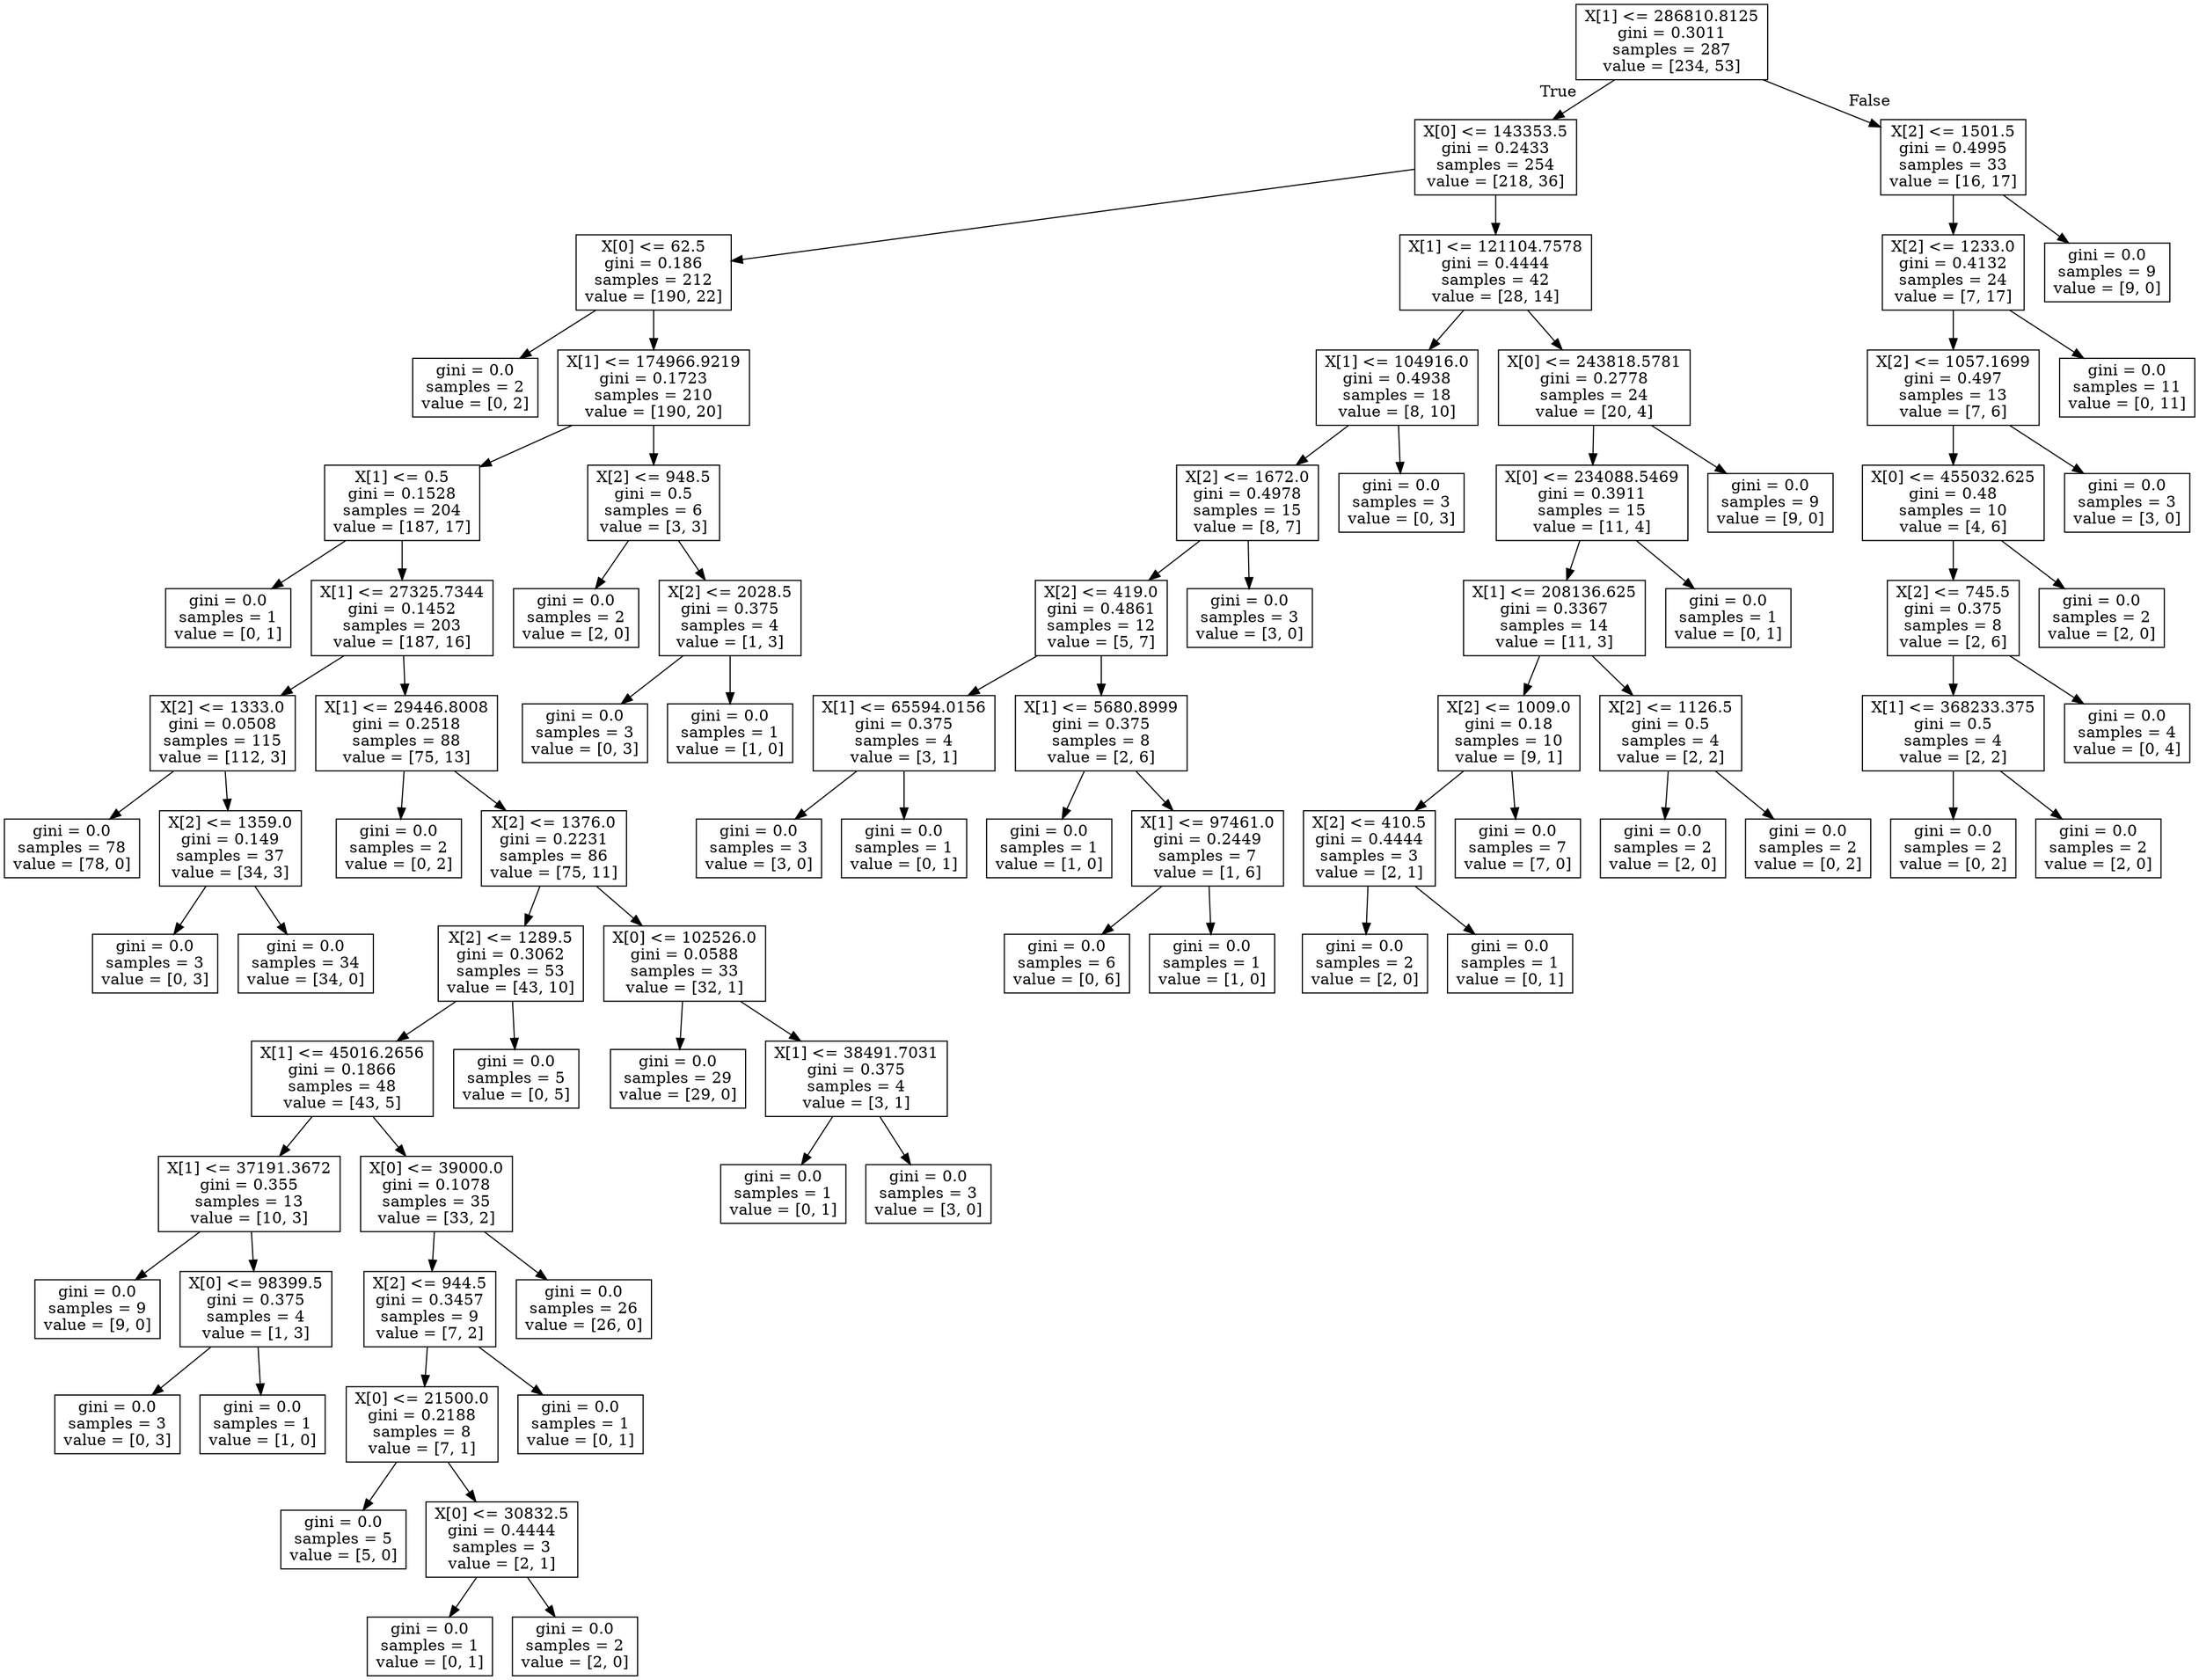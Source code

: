 digraph Tree {
node [shape=box] ;
0 [label="X[1] <= 286810.8125\ngini = 0.3011\nsamples = 287\nvalue = [234, 53]"] ;
1 [label="X[0] <= 143353.5\ngini = 0.2433\nsamples = 254\nvalue = [218, 36]"] ;
0 -> 1 [labeldistance=2.5, labelangle=45, headlabel="True"] ;
2 [label="X[0] <= 62.5\ngini = 0.186\nsamples = 212\nvalue = [190, 22]"] ;
1 -> 2 ;
3 [label="gini = 0.0\nsamples = 2\nvalue = [0, 2]"] ;
2 -> 3 ;
4 [label="X[1] <= 174966.9219\ngini = 0.1723\nsamples = 210\nvalue = [190, 20]"] ;
2 -> 4 ;
5 [label="X[1] <= 0.5\ngini = 0.1528\nsamples = 204\nvalue = [187, 17]"] ;
4 -> 5 ;
6 [label="gini = 0.0\nsamples = 1\nvalue = [0, 1]"] ;
5 -> 6 ;
7 [label="X[1] <= 27325.7344\ngini = 0.1452\nsamples = 203\nvalue = [187, 16]"] ;
5 -> 7 ;
8 [label="X[2] <= 1333.0\ngini = 0.0508\nsamples = 115\nvalue = [112, 3]"] ;
7 -> 8 ;
9 [label="gini = 0.0\nsamples = 78\nvalue = [78, 0]"] ;
8 -> 9 ;
10 [label="X[2] <= 1359.0\ngini = 0.149\nsamples = 37\nvalue = [34, 3]"] ;
8 -> 10 ;
11 [label="gini = 0.0\nsamples = 3\nvalue = [0, 3]"] ;
10 -> 11 ;
12 [label="gini = 0.0\nsamples = 34\nvalue = [34, 0]"] ;
10 -> 12 ;
13 [label="X[1] <= 29446.8008\ngini = 0.2518\nsamples = 88\nvalue = [75, 13]"] ;
7 -> 13 ;
14 [label="gini = 0.0\nsamples = 2\nvalue = [0, 2]"] ;
13 -> 14 ;
15 [label="X[2] <= 1376.0\ngini = 0.2231\nsamples = 86\nvalue = [75, 11]"] ;
13 -> 15 ;
16 [label="X[2] <= 1289.5\ngini = 0.3062\nsamples = 53\nvalue = [43, 10]"] ;
15 -> 16 ;
17 [label="X[1] <= 45016.2656\ngini = 0.1866\nsamples = 48\nvalue = [43, 5]"] ;
16 -> 17 ;
18 [label="X[1] <= 37191.3672\ngini = 0.355\nsamples = 13\nvalue = [10, 3]"] ;
17 -> 18 ;
19 [label="gini = 0.0\nsamples = 9\nvalue = [9, 0]"] ;
18 -> 19 ;
20 [label="X[0] <= 98399.5\ngini = 0.375\nsamples = 4\nvalue = [1, 3]"] ;
18 -> 20 ;
21 [label="gini = 0.0\nsamples = 3\nvalue = [0, 3]"] ;
20 -> 21 ;
22 [label="gini = 0.0\nsamples = 1\nvalue = [1, 0]"] ;
20 -> 22 ;
23 [label="X[0] <= 39000.0\ngini = 0.1078\nsamples = 35\nvalue = [33, 2]"] ;
17 -> 23 ;
24 [label="X[2] <= 944.5\ngini = 0.3457\nsamples = 9\nvalue = [7, 2]"] ;
23 -> 24 ;
25 [label="X[0] <= 21500.0\ngini = 0.2188\nsamples = 8\nvalue = [7, 1]"] ;
24 -> 25 ;
26 [label="gini = 0.0\nsamples = 5\nvalue = [5, 0]"] ;
25 -> 26 ;
27 [label="X[0] <= 30832.5\ngini = 0.4444\nsamples = 3\nvalue = [2, 1]"] ;
25 -> 27 ;
28 [label="gini = 0.0\nsamples = 1\nvalue = [0, 1]"] ;
27 -> 28 ;
29 [label="gini = 0.0\nsamples = 2\nvalue = [2, 0]"] ;
27 -> 29 ;
30 [label="gini = 0.0\nsamples = 1\nvalue = [0, 1]"] ;
24 -> 30 ;
31 [label="gini = 0.0\nsamples = 26\nvalue = [26, 0]"] ;
23 -> 31 ;
32 [label="gini = 0.0\nsamples = 5\nvalue = [0, 5]"] ;
16 -> 32 ;
33 [label="X[0] <= 102526.0\ngini = 0.0588\nsamples = 33\nvalue = [32, 1]"] ;
15 -> 33 ;
34 [label="gini = 0.0\nsamples = 29\nvalue = [29, 0]"] ;
33 -> 34 ;
35 [label="X[1] <= 38491.7031\ngini = 0.375\nsamples = 4\nvalue = [3, 1]"] ;
33 -> 35 ;
36 [label="gini = 0.0\nsamples = 1\nvalue = [0, 1]"] ;
35 -> 36 ;
37 [label="gini = 0.0\nsamples = 3\nvalue = [3, 0]"] ;
35 -> 37 ;
38 [label="X[2] <= 948.5\ngini = 0.5\nsamples = 6\nvalue = [3, 3]"] ;
4 -> 38 ;
39 [label="gini = 0.0\nsamples = 2\nvalue = [2, 0]"] ;
38 -> 39 ;
40 [label="X[2] <= 2028.5\ngini = 0.375\nsamples = 4\nvalue = [1, 3]"] ;
38 -> 40 ;
41 [label="gini = 0.0\nsamples = 3\nvalue = [0, 3]"] ;
40 -> 41 ;
42 [label="gini = 0.0\nsamples = 1\nvalue = [1, 0]"] ;
40 -> 42 ;
43 [label="X[1] <= 121104.7578\ngini = 0.4444\nsamples = 42\nvalue = [28, 14]"] ;
1 -> 43 ;
44 [label="X[1] <= 104916.0\ngini = 0.4938\nsamples = 18\nvalue = [8, 10]"] ;
43 -> 44 ;
45 [label="X[2] <= 1672.0\ngini = 0.4978\nsamples = 15\nvalue = [8, 7]"] ;
44 -> 45 ;
46 [label="X[2] <= 419.0\ngini = 0.4861\nsamples = 12\nvalue = [5, 7]"] ;
45 -> 46 ;
47 [label="X[1] <= 65594.0156\ngini = 0.375\nsamples = 4\nvalue = [3, 1]"] ;
46 -> 47 ;
48 [label="gini = 0.0\nsamples = 3\nvalue = [3, 0]"] ;
47 -> 48 ;
49 [label="gini = 0.0\nsamples = 1\nvalue = [0, 1]"] ;
47 -> 49 ;
50 [label="X[1] <= 5680.8999\ngini = 0.375\nsamples = 8\nvalue = [2, 6]"] ;
46 -> 50 ;
51 [label="gini = 0.0\nsamples = 1\nvalue = [1, 0]"] ;
50 -> 51 ;
52 [label="X[1] <= 97461.0\ngini = 0.2449\nsamples = 7\nvalue = [1, 6]"] ;
50 -> 52 ;
53 [label="gini = 0.0\nsamples = 6\nvalue = [0, 6]"] ;
52 -> 53 ;
54 [label="gini = 0.0\nsamples = 1\nvalue = [1, 0]"] ;
52 -> 54 ;
55 [label="gini = 0.0\nsamples = 3\nvalue = [3, 0]"] ;
45 -> 55 ;
56 [label="gini = 0.0\nsamples = 3\nvalue = [0, 3]"] ;
44 -> 56 ;
57 [label="X[0] <= 243818.5781\ngini = 0.2778\nsamples = 24\nvalue = [20, 4]"] ;
43 -> 57 ;
58 [label="X[0] <= 234088.5469\ngini = 0.3911\nsamples = 15\nvalue = [11, 4]"] ;
57 -> 58 ;
59 [label="X[1] <= 208136.625\ngini = 0.3367\nsamples = 14\nvalue = [11, 3]"] ;
58 -> 59 ;
60 [label="X[2] <= 1009.0\ngini = 0.18\nsamples = 10\nvalue = [9, 1]"] ;
59 -> 60 ;
61 [label="X[2] <= 410.5\ngini = 0.4444\nsamples = 3\nvalue = [2, 1]"] ;
60 -> 61 ;
62 [label="gini = 0.0\nsamples = 2\nvalue = [2, 0]"] ;
61 -> 62 ;
63 [label="gini = 0.0\nsamples = 1\nvalue = [0, 1]"] ;
61 -> 63 ;
64 [label="gini = 0.0\nsamples = 7\nvalue = [7, 0]"] ;
60 -> 64 ;
65 [label="X[2] <= 1126.5\ngini = 0.5\nsamples = 4\nvalue = [2, 2]"] ;
59 -> 65 ;
66 [label="gini = 0.0\nsamples = 2\nvalue = [2, 0]"] ;
65 -> 66 ;
67 [label="gini = 0.0\nsamples = 2\nvalue = [0, 2]"] ;
65 -> 67 ;
68 [label="gini = 0.0\nsamples = 1\nvalue = [0, 1]"] ;
58 -> 68 ;
69 [label="gini = 0.0\nsamples = 9\nvalue = [9, 0]"] ;
57 -> 69 ;
70 [label="X[2] <= 1501.5\ngini = 0.4995\nsamples = 33\nvalue = [16, 17]"] ;
0 -> 70 [labeldistance=2.5, labelangle=-45, headlabel="False"] ;
71 [label="X[2] <= 1233.0\ngini = 0.4132\nsamples = 24\nvalue = [7, 17]"] ;
70 -> 71 ;
72 [label="X[2] <= 1057.1699\ngini = 0.497\nsamples = 13\nvalue = [7, 6]"] ;
71 -> 72 ;
73 [label="X[0] <= 455032.625\ngini = 0.48\nsamples = 10\nvalue = [4, 6]"] ;
72 -> 73 ;
74 [label="X[2] <= 745.5\ngini = 0.375\nsamples = 8\nvalue = [2, 6]"] ;
73 -> 74 ;
75 [label="X[1] <= 368233.375\ngini = 0.5\nsamples = 4\nvalue = [2, 2]"] ;
74 -> 75 ;
76 [label="gini = 0.0\nsamples = 2\nvalue = [0, 2]"] ;
75 -> 76 ;
77 [label="gini = 0.0\nsamples = 2\nvalue = [2, 0]"] ;
75 -> 77 ;
78 [label="gini = 0.0\nsamples = 4\nvalue = [0, 4]"] ;
74 -> 78 ;
79 [label="gini = 0.0\nsamples = 2\nvalue = [2, 0]"] ;
73 -> 79 ;
80 [label="gini = 0.0\nsamples = 3\nvalue = [3, 0]"] ;
72 -> 80 ;
81 [label="gini = 0.0\nsamples = 11\nvalue = [0, 11]"] ;
71 -> 81 ;
82 [label="gini = 0.0\nsamples = 9\nvalue = [9, 0]"] ;
70 -> 82 ;
}